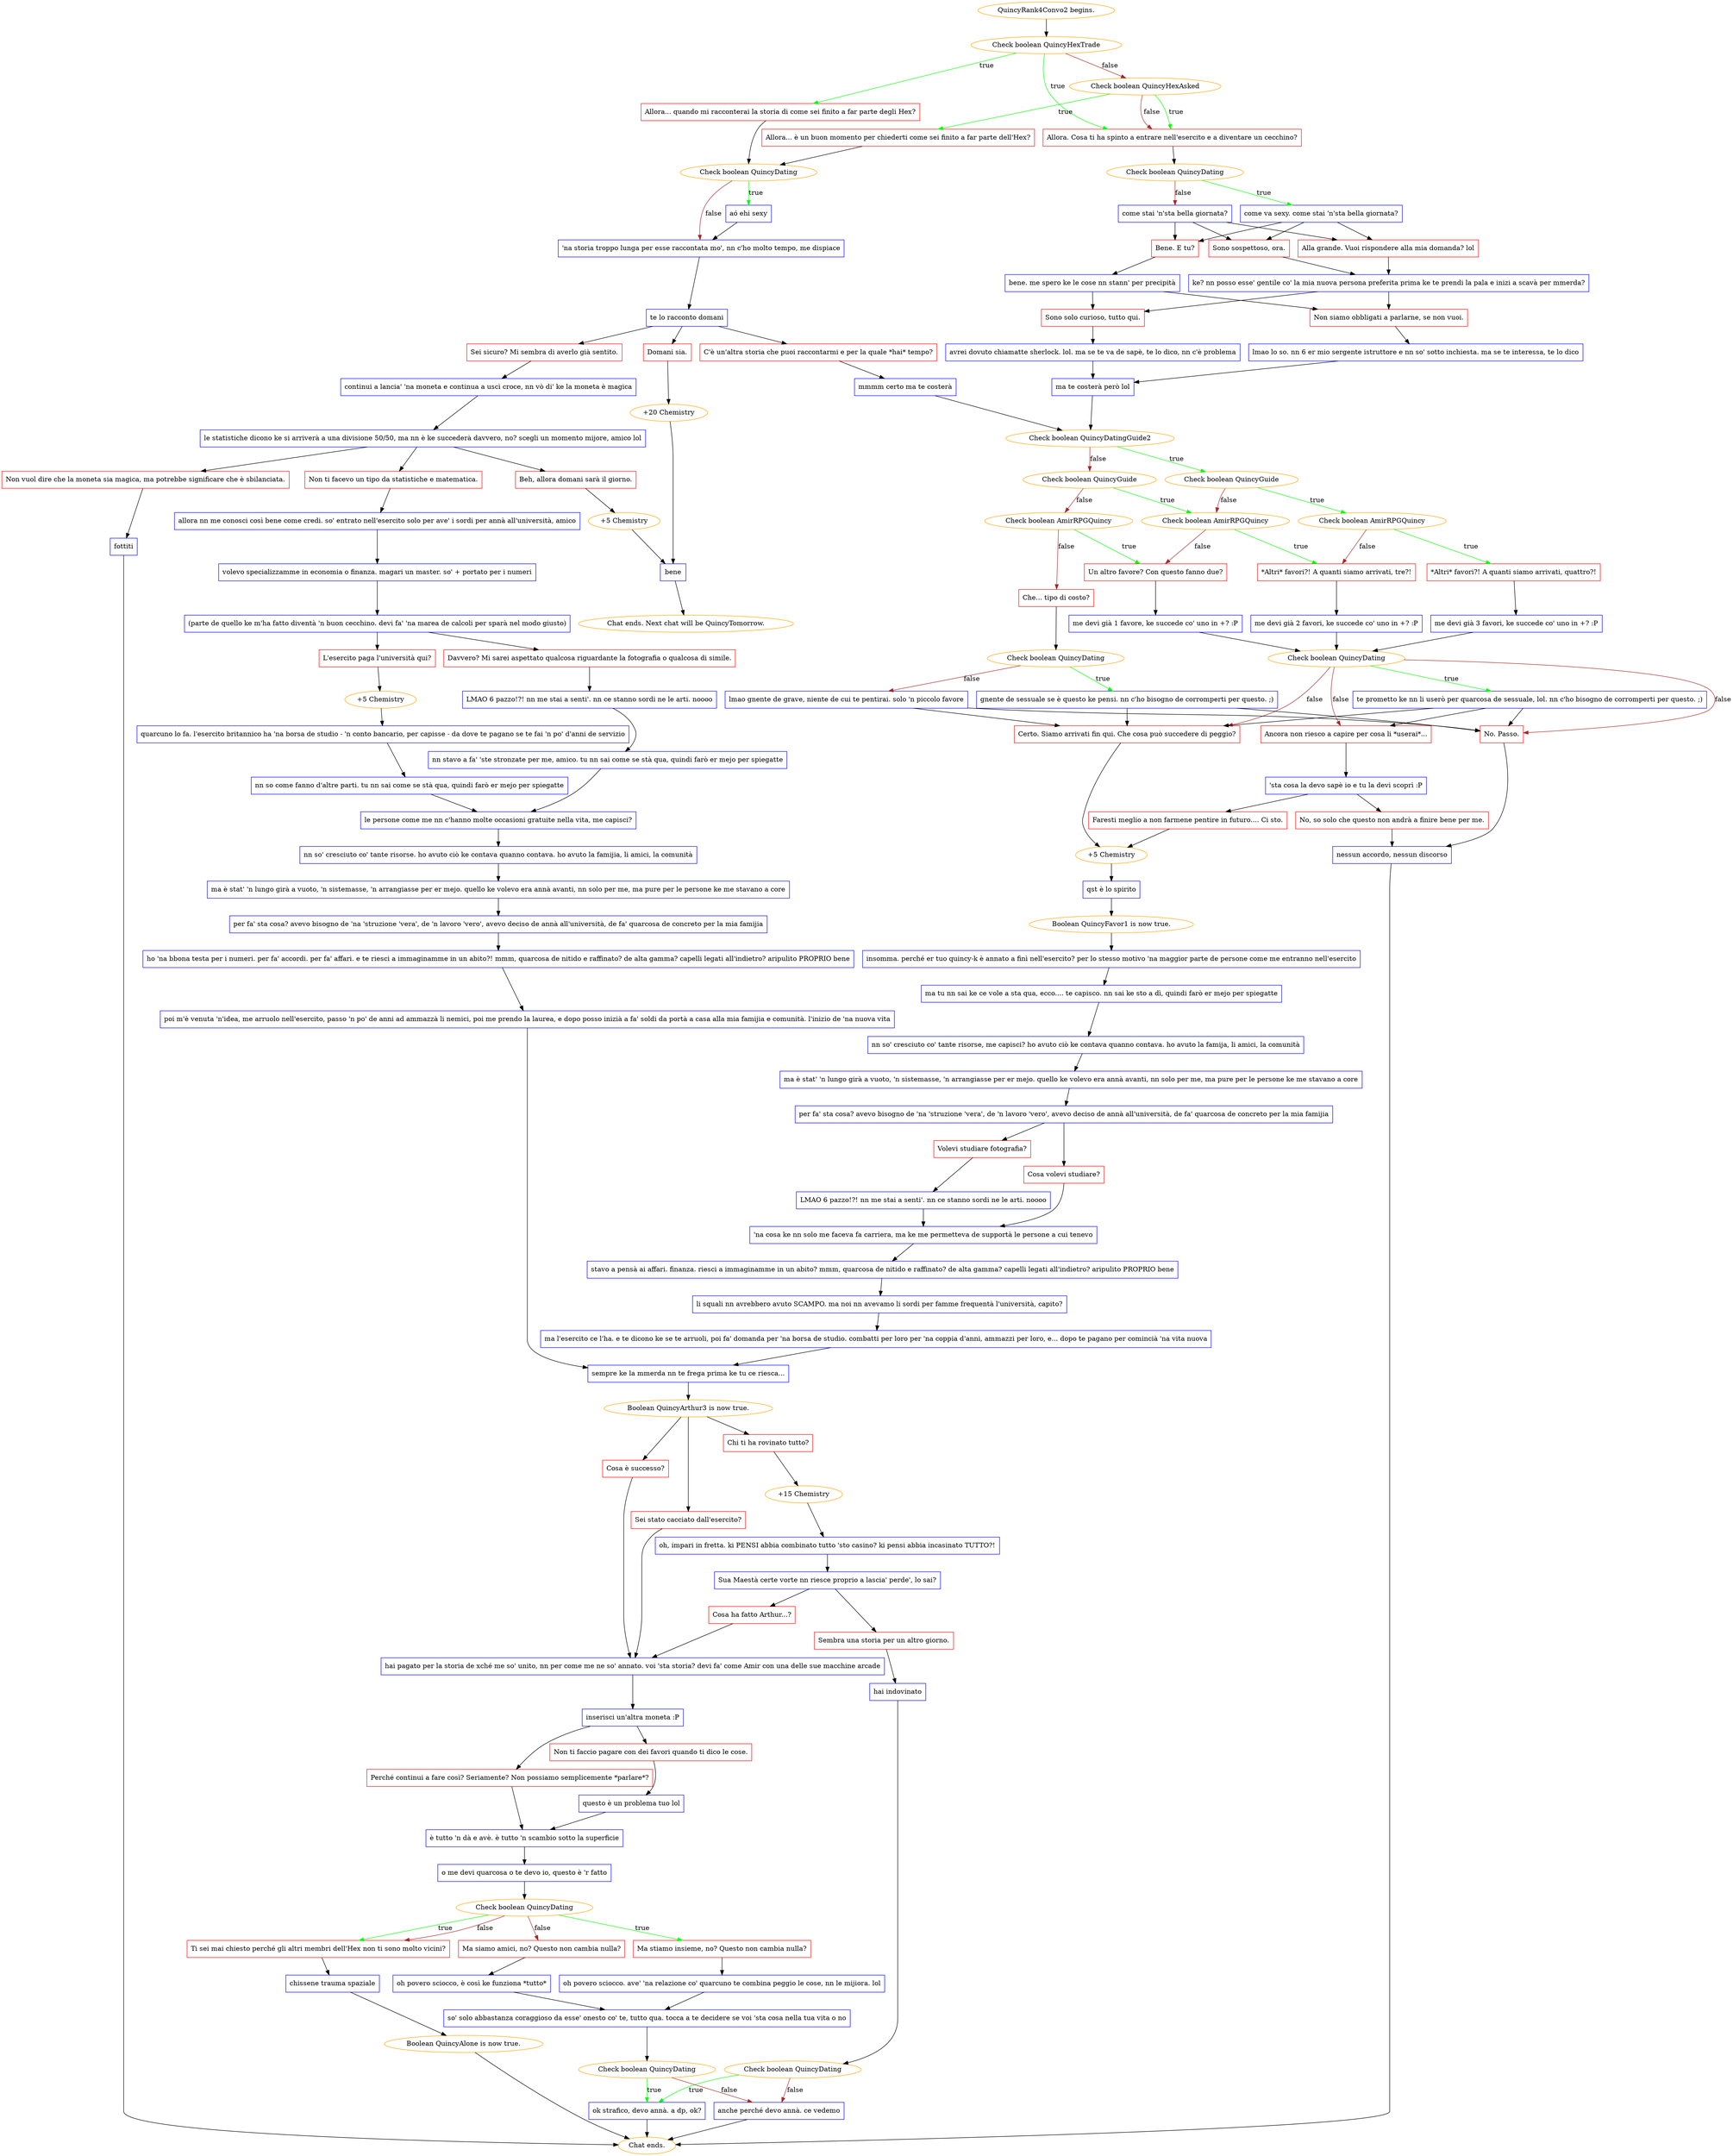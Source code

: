 digraph {
	"QuincyRank4Convo2 begins." [color=orange];
		"QuincyRank4Convo2 begins." -> j1315618021;
	j1315618021 [label="Check boolean QuincyHexTrade",color=orange];
		j1315618021 -> j1089964666 [label=true,color=green];
		j1315618021 -> j1708810662 [label=true,color=green];
		j1315618021 -> j3275958679 [label=false,color=brown];
	j1089964666 [label="Allora. Cosa ti ha spinto a entrare nell'esercito e a diventare un cecchino?",shape=box,color=red];
		j1089964666 -> j2954474355;
	j1708810662 [label="Allora... quando mi racconterai la storia di come sei finito a far parte degli Hex?",shape=box,color=red];
		j1708810662 -> j3088093298;
	j3275958679 [label="Check boolean QuincyHexAsked",color=orange];
		j3275958679 -> j722644911 [label=true,color=green];
		j3275958679 -> j1089964666 [label=true,color=green];
		j3275958679 -> j1089964666 [label=false,color=brown];
	j2954474355 [label="Check boolean QuincyDating",color=orange];
		j2954474355 -> j3806236353 [label=true,color=green];
		j2954474355 -> j3926923774 [label=false,color=brown];
	j3088093298 [label="Check boolean QuincyDating",color=orange];
		j3088093298 -> j3640749530 [label=true,color=green];
		j3088093298 -> j67119919 [label=false,color=brown];
	j722644911 [label="Allora... è un buon momento per chiederti come sei finito a far parte dell'Hex?",shape=box,color=red];
		j722644911 -> j3088093298;
	j3806236353 [label="come va sexy. come stai 'n'sta bella giornata?",shape=box,color=blue];
		j3806236353 -> j1015615626;
		j3806236353 -> j2815396141;
		j3806236353 -> j3695074971;
	j3926923774 [label="come stai 'n'sta bella giornata?",shape=box,color=blue];
		j3926923774 -> j1015615626;
		j3926923774 -> j2815396141;
		j3926923774 -> j3695074971;
	j3640749530 [label="aó ehi sexy",shape=box,color=blue];
		j3640749530 -> j67119919;
	j67119919 [label="'na storia troppo lunga per esse raccontata mo', nn c'ho molto tempo, me dispiace",shape=box,color=blue];
		j67119919 -> j2340815461;
	j1015615626 [label="Bene. E tu?",shape=box,color=red];
		j1015615626 -> j378138436;
	j2815396141 [label="Sono sospettoso, ora.",shape=box,color=red];
		j2815396141 -> j315259510;
	j3695074971 [label="Alla grande. Vuoi rispondere alla mia domanda? lol",shape=box,color=red];
		j3695074971 -> j315259510;
	j2340815461 [label="te lo racconto domani",shape=box,color=blue];
		j2340815461 -> j3434550506;
		j2340815461 -> j156244252;
		j2340815461 -> j2535016649;
	j378138436 [label="bene. me spero ke le cose nn stann' per precipità",shape=box,color=blue];
		j378138436 -> j1315216325;
		j378138436 -> j2861234429;
	j315259510 [label="ke? nn posso esse' gentile co' la mia nuova persona preferita prima ke te prendi la pala e inizi a scavà per mmerda?",shape=box,color=blue];
		j315259510 -> j1315216325;
		j315259510 -> j2861234429;
	j3434550506 [label="C'è un'altra storia che puoi raccontarmi e per la quale *hai* tempo?",shape=box,color=red];
		j3434550506 -> j4080550288;
	j156244252 [label="Sei sicuro? Mi sembra di averlo già sentito.",shape=box,color=red];
		j156244252 -> j2771467784;
	j2535016649 [label="Domani sia.",shape=box,color=red];
		j2535016649 -> j2657969755;
	j1315216325 [label="Sono solo curioso, tutto qui.",shape=box,color=red];
		j1315216325 -> j4159067397;
	j2861234429 [label="Non siamo obbligati a parlarne, se non vuoi.",shape=box,color=red];
		j2861234429 -> j522812524;
	j4080550288 [label="mmmm certo ma te costerà",shape=box,color=blue];
		j4080550288 -> j2357961217;
	j2771467784 [label="continui a lancia' 'na moneta e continua a uscì croce, nn vò di' ke la moneta è magica",shape=box,color=blue];
		j2771467784 -> j2801147348;
	j2657969755 [label="+20 Chemistry",color=orange];
		j2657969755 -> j2566441133;
	j4159067397 [label="avrei dovuto chiamatte sherlock. lol. ma se te va de sapè, te lo dico, nn c'è problema",shape=box,color=blue];
		j4159067397 -> j946736178;
	j522812524 [label="lmao lo so. nn 6 er mio sergente istruttore e nn so' sotto inchiesta. ma se te interessa, te lo dico",shape=box,color=blue];
		j522812524 -> j946736178;
	j2357961217 [label="Check boolean QuincyDatingGuide2",color=orange];
		j2357961217 -> j626361084 [label=true,color=green];
		j2357961217 -> j40255414 [label=false,color=brown];
	j2801147348 [label="le statistiche dicono ke si arriverà a una divisione 50/50, ma nn è ke succederà davvero, no? scegli un momento mijore, amico lol",shape=box,color=blue];
		j2801147348 -> j4171910271;
		j2801147348 -> j1262428646;
		j2801147348 -> j206713277;
	j2566441133 [label="bene",shape=box,color=blue];
		j2566441133 -> "Chat ends. Next chat will be QuincyTomorrow.";
	j946736178 [label="ma te costerà però lol",shape=box,color=blue];
		j946736178 -> j2357961217;
	j626361084 [label="Check boolean QuincyGuide",color=orange];
		j626361084 -> j3898843727 [label=true,color=green];
		j626361084 -> j3283390382 [label=false,color=brown];
	j40255414 [label="Check boolean QuincyGuide",color=orange];
		j40255414 -> j3283390382 [label=true,color=green];
		j40255414 -> j1923144591 [label=false,color=brown];
	j4171910271 [label="Non ti facevo un tipo da statistiche e matematica.",shape=box,color=red];
		j4171910271 -> j3657698848;
	j1262428646 [label="Non vuol dire che la moneta sia magica, ma potrebbe significare che è sbilanciata.",shape=box,color=red];
		j1262428646 -> j329609752;
	j206713277 [label="Beh, allora domani sarà il giorno.",shape=box,color=red];
		j206713277 -> j213205940;
	"Chat ends. Next chat will be QuincyTomorrow." [color=orange];
	j3898843727 [label="Check boolean AmirRPGQuincy",color=orange];
		j3898843727 -> j3742664682 [label=true,color=green];
		j3898843727 -> j970958821 [label=false,color=brown];
	j3283390382 [label="Check boolean AmirRPGQuincy",color=orange];
		j3283390382 -> j970958821 [label=true,color=green];
		j3283390382 -> j2442937376 [label=false,color=brown];
	j1923144591 [label="Check boolean AmirRPGQuincy",color=orange];
		j1923144591 -> j2442937376 [label=true,color=green];
		j1923144591 -> j1539810500 [label=false,color=brown];
	j3657698848 [label="allora nn me conosci così bene come credi. so' entrato nell'esercito solo per ave' i sordi per annà all'università, amico",shape=box,color=blue];
		j3657698848 -> j2359620570;
	j329609752 [label="fottiti",shape=box,color=blue];
		j329609752 -> "Chat ends.";
	j213205940 [label="+5 Chemistry",color=orange];
		j213205940 -> j2566441133;
	j3742664682 [label="*Altri* favori?! A quanti siamo arrivati, quattro?!",shape=box,color=red];
		j3742664682 -> j432028382;
	j970958821 [label="*Altri* favori?! A quanti siamo arrivati, tre?!",shape=box,color=red];
		j970958821 -> j307673189;
	j2442937376 [label="Un altro favore? Con questo fanno due?",shape=box,color=red];
		j2442937376 -> j2408141537;
	j1539810500 [label="Che... tipo di costo?",shape=box,color=red];
		j1539810500 -> j1520601406;
	j2359620570 [label="volevo specializzamme in economia o finanza. magari un master. so' + portato per i numeri",shape=box,color=blue];
		j2359620570 -> j2855544271;
	"Chat ends." [color=orange];
	j432028382 [label="me devi già 3 favori, ke succede co' uno in +? :P",shape=box,color=blue];
		j432028382 -> j769454148;
	j307673189 [label="me devi già 2 favori, ke succede co' uno in +? :P",shape=box,color=blue];
		j307673189 -> j769454148;
	j2408141537 [label="me devi già 1 favore, ke succede co' uno in +? :P",shape=box,color=blue];
		j2408141537 -> j769454148;
	j1520601406 [label="Check boolean QuincyDating",color=orange];
		j1520601406 -> j546083567 [label=true,color=green];
		j1520601406 -> j3275547372 [label=false,color=brown];
	j2855544271 [label="(parte de quello ke m'ha fatto diventà 'n buon cecchino. devi fa' 'na marea de calcoli per sparà nel modo giusto)",shape=box,color=blue];
		j2855544271 -> j1061437877;
		j2855544271 -> j2848413548;
	j769454148 [label="Check boolean QuincyDating",color=orange];
		j769454148 -> j3273465019 [label=true,color=green];
		j769454148 -> j3911567226 [label=false,color=brown];
		j769454148 -> j389034883 [label=false,color=brown];
		j769454148 -> j364125620 [label=false,color=brown];
	j546083567 [label="gnente de sessuale se è questo ke pensi. nn c'ho bisogno de corromperti per questo. ;)",shape=box,color=blue];
		j546083567 -> j364125620;
		j546083567 -> j389034883;
	j3275547372 [label="lmao gnente de grave, niente de cui te pentirai. solo 'n piccolo favore",shape=box,color=blue];
		j3275547372 -> j364125620;
		j3275547372 -> j389034883;
	j1061437877 [label="Davvero? Mi sarei aspettato qualcosa riguardante la fotografia o qualcosa di simile.",shape=box,color=red];
		j1061437877 -> j857711642;
	j2848413548 [label="L'esercito paga l'università qui?",shape=box,color=red];
		j2848413548 -> j3332673213;
	j3273465019 [label="te prometto ke nn li userò per quarcosa de sessuale, lol. nn c'ho bisogno de corromperti per questo. ;)",shape=box,color=blue];
		j3273465019 -> j3911567226;
		j3273465019 -> j389034883;
		j3273465019 -> j364125620;
	j3911567226 [label="Ancora non riesco a capire per cosa li *userai*...",shape=box,color=red];
		j3911567226 -> j301597517;
	j389034883 [label="No. Passo.",shape=box,color=red];
		j389034883 -> j804731791;
	j364125620 [label="Certo. Siamo arrivati fin qui. Che cosa può succedere di peggio?",shape=box,color=red];
		j364125620 -> j3258185553;
	j857711642 [label="LMAO 6 pazzo!?! nn me stai a senti'. nn ce stanno sordi ne le arti. noooo",shape=box,color=blue];
		j857711642 -> j3536668661;
	j3332673213 [label="+5 Chemistry",color=orange];
		j3332673213 -> j3162348651;
	j301597517 [label="'sta cosa la devo sapè io e tu la devi scoprì :P",shape=box,color=blue];
		j301597517 -> j964390898;
		j301597517 -> j3468087184;
	j804731791 [label="nessun accordo, nessun discorso",shape=box,color=blue];
		j804731791 -> "Chat ends.";
	j3258185553 [label="+5 Chemistry",color=orange];
		j3258185553 -> j2243586568;
	j3536668661 [label="nn stavo a fa' 'ste stronzate per me, amico. tu nn sai come se stà qua, quindi farò er mejo per spiegatte",shape=box,color=blue];
		j3536668661 -> j2950487268;
	j3162348651 [label="quarcuno lo fa. l'esercito britannico ha 'na borsa de studio - 'n conto bancario, per capisse - da dove te pagano se te fai 'n po' d'anni de servizio",shape=box,color=blue];
		j3162348651 -> j1871372422;
	j964390898 [label="Faresti meglio a non farmene pentire in futuro.... Ci sto.",shape=box,color=red];
		j964390898 -> j3258185553;
	j3468087184 [label="No, so solo che questo non andrà a finire bene per me.",shape=box,color=red];
		j3468087184 -> j804731791;
	j2243586568 [label="qst è lo spirito",shape=box,color=blue];
		j2243586568 -> j1644900650;
	j2950487268 [label="le persone come me nn c'hanno molte occasioni gratuite nella vita, me capisci?",shape=box,color=blue];
		j2950487268 -> j198085768;
	j1871372422 [label="nn so come fanno d'altre parti. tu nn sai come se stà qua, quindi farò er mejo per spiegatte",shape=box,color=blue];
		j1871372422 -> j2950487268;
	j1644900650 [label="Boolean QuincyFavor1 is now true.",color=orange];
		j1644900650 -> j2243423507;
	j198085768 [label="nn so' cresciuto co' tante risorse. ho avuto ciò ke contava quanno contava. ho avuto la famijia, li amici, la comunità",shape=box,color=blue];
		j198085768 -> j468352647;
	j2243423507 [label="insomma. perché er tuo quincy-k è annato a finì nell'esercito? per lo stesso motivo 'na maggior parte de persone come me entranno nell'esercito",shape=box,color=blue];
		j2243423507 -> j3468373283;
	j468352647 [label="ma è stat' 'n lungo girà a vuoto, 'n sistemasse, 'n arrangiasse per er mejo. quello ke volevo era annà avanti, nn solo per me, ma pure per le persone ke me stavano a core",shape=box,color=blue];
		j468352647 -> j1239257980;
	j3468373283 [label="ma tu nn sai ke ce vole a sta qua, ecco.... te capisco. nn sai ke sto a dì, quindi farò er mejo per spiegatte",shape=box,color=blue];
		j3468373283 -> j1610502834;
	j1239257980 [label="per fa' sta cosa? avevo bisogno de 'na 'struzione 'vera', de 'n lavoro 'vero', avevo deciso de annà all'università, de fa' quarcosa de concreto per la mia famijia",shape=box,color=blue];
		j1239257980 -> j1763048983;
	j1610502834 [label="nn so' cresciuto co' tante risorse, me capisci? ho avuto ciò ke contava quanno contava. ho avuto la famija, li amici, la comunità",shape=box,color=blue];
		j1610502834 -> j1955908803;
	j1763048983 [label="ho 'na bbona testa per i numeri. per fa' accordi. per fa' affari. e te riesci a immaginamme in un abito?! mmm, quarcosa de nitido e raffinato? de alta gamma? capelli legati all'indietro? aripulito PROPRIO bene",shape=box,color=blue];
		j1763048983 -> j3143495056;
	j1955908803 [label="ma è stat' 'n lungo girà a vuoto, 'n sistemasse, 'n arrangiasse per er mejo. quello ke volevo era annà avanti, nn solo per me, ma pure per le persone ke me stavano a core",shape=box,color=blue];
		j1955908803 -> j2840439718;
	j3143495056 [label="poi m'è venuta 'n'idea, me arruolo nell'esercito, passo 'n po' de anni ad ammazzà li nemici, poi me prendo la laurea, e dopo posso inizià a fa' soldi da portà a casa alla mia famijia e comunità. l'inizio de 'na nuova vita",shape=box,color=blue];
		j3143495056 -> j2102613974;
	j2840439718 [label="per fa' sta cosa? avevo bisogno de 'na 'struzione 'vera', de 'n lavoro 'vero', avevo deciso de annà all'università, de fa' quarcosa de concreto per la mia famijia",shape=box,color=blue];
		j2840439718 -> j3391373485;
		j2840439718 -> j1487050206;
	j2102613974 [label="sempre ke la mmerda nn te frega prima ke tu ce riesca...",shape=box,color=blue];
		j2102613974 -> j678288228;
	j3391373485 [label="Volevi studiare fotografia?",shape=box,color=red];
		j3391373485 -> j3852217731;
	j1487050206 [label="Cosa volevi studiare?",shape=box,color=red];
		j1487050206 -> j2516178850;
	j678288228 [label="Boolean QuincyArthur3 is now true.",color=orange];
		j678288228 -> j2319822755;
		j678288228 -> j2997161595;
		j678288228 -> j3823931456;
	j3852217731 [label="LMAO 6 pazzo!?! nn me stai a senti'. nn ce stanno sordi ne le arti. noooo",shape=box,color=blue];
		j3852217731 -> j2516178850;
	j2516178850 [label="'na cosa ke nn solo me faceva fa carriera, ma ke me permetteva de supportà le persone a cui tenevo",shape=box,color=blue];
		j2516178850 -> j1977557151;
	j2319822755 [label="Cosa è successo?",shape=box,color=red];
		j2319822755 -> j3810834666;
	j2997161595 [label="Chi ti ha rovinato tutto?",shape=box,color=red];
		j2997161595 -> j3732253488;
	j3823931456 [label="Sei stato cacciato dall'esercito?",shape=box,color=red];
		j3823931456 -> j3810834666;
	j1977557151 [label="stavo a pensà ai affari. finanza. riesci a immaginamme in un abito? mmm, quarcosa de nitido e raffinato? de alta gamma? capelli legati all'indietro? aripulito PROPRIO bene",shape=box,color=blue];
		j1977557151 -> j112112982;
	j3810834666 [label="hai pagato per la storia de xché me so' unito, nn per come me ne so' annato. voi 'sta storia? devi fa' come Amir con una delle sue macchine arcade",shape=box,color=blue];
		j3810834666 -> j1295265010;
	j3732253488 [label="+15 Chemistry",color=orange];
		j3732253488 -> j545876312;
	j112112982 [label="li squali nn avrebbero avuto SCAMPO. ma noi nn avevamo li sordi per famme frequentà l'università, capito?",shape=box,color=blue];
		j112112982 -> j353760314;
	j1295265010 [label="inserisci un'altra moneta :P",shape=box,color=blue];
		j1295265010 -> j2339290784;
		j1295265010 -> j3671412700;
	j545876312 [label="oh, impari in fretta. ki PENSI abbia combinato tutto 'sto casino? ki pensi abbia incasinato TUTTO?!",shape=box,color=blue];
		j545876312 -> j3526857737;
	j353760314 [label="ma l'esercito ce l'ha. e te dicono ke se te arruoli, poi fa' domanda per 'na borsa de studio. combatti per loro per 'na coppia d'anni, ammazzi per loro, e... dopo te pagano per comincià 'na vita nuova",shape=box,color=blue];
		j353760314 -> j2102613974;
	j2339290784 [label="Perché continui a fare così? Seriamente? Non possiamo semplicemente *parlare*?",shape=box,color=red];
		j2339290784 -> j3132212058;
	j3671412700 [label="Non ti faccio pagare con dei favori quando ti dico le cose.",shape=box,color=red];
		j3671412700 -> j2899541607;
	j3526857737 [label="Sua Maestà certe vorte nn riesce proprio a lascia' perde', lo sai?",shape=box,color=blue];
		j3526857737 -> j3152374555;
		j3526857737 -> j3131846729;
	j3132212058 [label="è tutto 'n dà e avè. è tutto 'n scambio sotto la superficie",shape=box,color=blue];
		j3132212058 -> j3976174630;
	j2899541607 [label="questo è un problema tuo lol",shape=box,color=blue];
		j2899541607 -> j3132212058;
	j3152374555 [label="Cosa ha fatto Arthur...?",shape=box,color=red];
		j3152374555 -> j3810834666;
	j3131846729 [label="Sembra una storia per un altro giorno.",shape=box,color=red];
		j3131846729 -> j293691311;
	j3976174630 [label="o me devi quarcosa o te devo io, questo è 'r fatto",shape=box,color=blue];
		j3976174630 -> j26082276;
	j293691311 [label="hai indovinato",shape=box,color=blue];
		j293691311 -> j2250979291;
	j26082276 [label="Check boolean QuincyDating",color=orange];
		j26082276 -> j196767790 [label=true,color=green];
		j26082276 -> j2809259614 [label=true,color=green];
		j26082276 -> j1218724831 [label=false,color=brown];
		j26082276 -> j2809259614 [label=false,color=brown];
	j2250979291 [label="Check boolean QuincyDating",color=orange];
		j2250979291 -> j4257130100 [label=true,color=green];
		j2250979291 -> j741006382 [label=false,color=brown];
	j196767790 [label="Ma stiamo insieme, no? Questo non cambia nulla?",shape=box,color=red];
		j196767790 -> j1356674926;
	j2809259614 [label="Ti sei mai chiesto perché gli altri membri dell'Hex non ti sono molto vicini?",shape=box,color=red];
		j2809259614 -> j762275597;
	j1218724831 [label="Ma siamo amici, no? Questo non cambia nulla?",shape=box,color=red];
		j1218724831 -> j314346316;
	j4257130100 [label="ok strafico, devo annà. a dp, ok?",shape=box,color=blue];
		j4257130100 -> "Chat ends.";
	j741006382 [label="anche perché devo annà. ce vedemo",shape=box,color=blue];
		j741006382 -> "Chat ends.";
	j1356674926 [label="oh povero sciocco. ave' 'na relazione co' quarcuno te combina peggio le cose, nn le mijiora. lol",shape=box,color=blue];
		j1356674926 -> j3772051091;
	j762275597 [label="chissene trauma spaziale",shape=box,color=blue];
		j762275597 -> j1710007921;
	j314346316 [label="oh povero sciocco, è così ke funziona *tutto*",shape=box,color=blue];
		j314346316 -> j3772051091;
	j3772051091 [label="so' solo abbastanza coraggioso da esse' onesto co' te, tutto qua. tocca a te decidere se voi 'sta cosa nella tua vita o no",shape=box,color=blue];
		j3772051091 -> j1025034816;
	j1710007921 [label="Boolean QuincyAlone is now true.",color=orange];
		j1710007921 -> "Chat ends.";
	j1025034816 [label="Check boolean QuincyDating",color=orange];
		j1025034816 -> j4257130100 [label=true,color=green];
		j1025034816 -> j741006382 [label=false,color=brown];
}